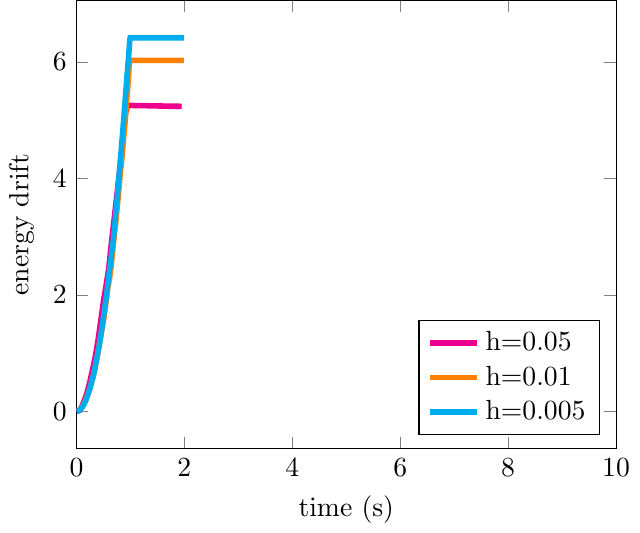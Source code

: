 \documentclass[tikz]{standalone}
\usepackage{pgfplots}
\pgfplotsset{compat=newest}
\pgfplotsset{every axis legend/.append style={%
cells={anchor=west}}
}
\usetikzlibrary{arrows}
\tikzset{>=stealth'}

\begin{document}
\begin{tikzpicture}[]
\begin{axis}[
  legend pos = {south east},
  ylabel = {energy drift},
  xmin = {0},
  xmax = {10.0},
  xlabel = {time (s)},
  hide axis = {false}
]

\addplot+[
  mark = {none},
  color=magenta, 
	line width=2pt, solid
] coordinates {
  (0.05, 0.0)
  (0.1, 0.085)
  (0.15, 0.2)
  (0.2, 0.336)
  (0.25, 0.516)
  (0.3, 0.725)
  (0.35, 0.947)
  (0.4, 1.222)
  (0.45, 1.55)
  (0.5, 1.89)
  (0.55, 2.168)
  (0.6, 2.465)
  (0.65, 2.912)
  (0.7, 3.314)
  (0.75, 3.723)
  (0.8, 4.139)
  (0.85, 4.583)
  (0.9, 5.082)
  (0.95, 5.254)
  (1.0, 5.254)
  (1.05, 5.253)
  (1.1, 5.252)
  (1.15, 5.251)
  (1.2, 5.251)
  (1.25, 5.25)
  (1.3, 5.249)
  (1.35, 5.248)
  (1.4, 5.247)
  (1.45, 5.246)
  (1.5, 5.245)
  (1.55, 5.244)
  (1.6, 5.244)
  (1.65, 5.242)
  (1.7, 5.241)
  (1.75, 5.24)
  (1.8, 5.24)
  (1.85, 5.24)
  (1.9, 5.24)
  (1.95, 5.238)
};
\addlegendentry{{}{h=0.05}}

\addplot+[
  mark = {none},
  color=orange, 
	line width=2pt, solid
] coordinates {
  (0.01, 0.0)
  (0.02, 0.003)
  (0.03, 0.008)
  (0.04, 0.014)
  (0.05, 0.021)
  (0.06, 0.029)
  (0.07, 0.039)
  (0.08, 0.05)
  (0.09, 0.064)
  (0.1, 0.078)
  (0.11, 0.09)
  (0.12, 0.103)
  (0.13, 0.122)
  (0.14, 0.14)
  (0.15, 0.157)
  (0.16, 0.176)
  (0.17, 0.197)
  (0.18, 0.221)
  (0.19, 0.242)
  (0.2, 0.266)
  (0.21, 0.29)
  (0.22, 0.311)
  (0.23, 0.337)
  (0.24, 0.37)
  (0.25, 0.403)
  (0.26, 0.43)
  (0.27, 0.463)
  (0.28, 0.5)
  (0.29, 0.53)
  (0.3, 0.56)
  (0.31, 0.601)
  (0.32, 0.645)
  (0.33, 0.685)
  (0.34, 0.72)
  (0.35, 0.76)
  (0.36, 0.817)
  (0.37, 0.871)
  (0.38, 0.918)
  (0.39, 0.969)
  (0.4, 1.018)
  (0.41, 1.071)
  (0.42, 1.132)
  (0.43, 1.196)
  (0.44, 1.246)
  (0.45, 1.29)
  (0.46, 1.341)
  (0.47, 1.399)
  (0.48, 1.453)
  (0.49, 1.505)
  (0.5, 1.555)
  (0.51, 1.618)
  (0.52, 1.689)
  (0.53, 1.753)
  (0.54, 1.821)
  (0.55, 1.885)
  (0.56, 1.951)
  (0.57, 2.039)
  (0.58, 2.116)
  (0.59, 2.164)
  (0.6, 2.215)
  (0.61, 2.272)
  (0.62, 2.328)
  (0.63, 2.395)
  (0.64, 2.47)
  (0.65, 2.56)
  (0.66, 2.649)
  (0.67, 2.732)
  (0.68, 2.828)
  (0.69, 2.924)
  (0.7, 3.015)
  (0.71, 3.094)
  (0.72, 3.171)
  (0.73, 3.25)
  (0.74, 3.353)
  (0.75, 3.462)
  (0.76, 3.548)
  (0.77, 3.64)
  (0.78, 3.742)
  (0.79, 3.843)
  (0.8, 3.953)
  (0.81, 4.066)
  (0.82, 4.155)
  (0.83, 4.229)
  (0.84, 4.325)
  (0.85, 4.419)
  (0.86, 4.525)
  (0.87, 4.645)
  (0.88, 4.748)
  (0.89, 4.848)
  (0.9, 4.949)
  (0.91, 5.07)
  (0.92, 5.204)
  (0.93, 5.33)
  (0.94, 5.437)
  (0.95, 5.546)
  (0.96, 5.691)
  (0.97, 5.839)
  (0.98, 5.967)
  (0.99, 6.03)
  (1.0, 6.029)
  (1.01, 6.029)
  (1.02, 6.029)
  (1.03, 6.029)
  (1.04, 6.029)
  (1.05, 6.029)
  (1.06, 6.029)
  (1.07, 6.029)
  (1.08, 6.029)
  (1.09, 6.029)
  (1.1, 6.029)
  (1.11, 6.029)
  (1.12, 6.029)
  (1.13, 6.029)
  (1.14, 6.029)
  (1.15, 6.029)
  (1.16, 6.029)
  (1.17, 6.029)
  (1.18, 6.029)
  (1.19, 6.029)
  (1.2, 6.029)
  (1.21, 6.029)
  (1.22, 6.029)
  (1.23, 6.029)
  (1.24, 6.029)
  (1.25, 6.029)
  (1.26, 6.029)
  (1.27, 6.029)
  (1.28, 6.029)
  (1.29, 6.029)
  (1.3, 6.029)
  (1.31, 6.029)
  (1.32, 6.029)
  (1.33, 6.029)
  (1.34, 6.029)
  (1.35, 6.029)
  (1.36, 6.029)
  (1.37, 6.029)
  (1.38, 6.029)
  (1.39, 6.029)
  (1.4, 6.029)
  (1.41, 6.029)
  (1.42, 6.029)
  (1.43, 6.029)
  (1.44, 6.029)
  (1.45, 6.029)
  (1.46, 6.029)
  (1.47, 6.029)
  (1.48, 6.029)
  (1.49, 6.029)
  (1.5, 6.029)
  (1.51, 6.029)
  (1.52, 6.029)
  (1.53, 6.029)
  (1.54, 6.029)
  (1.55, 6.029)
  (1.56, 6.029)
  (1.57, 6.029)
  (1.58, 6.029)
  (1.59, 6.029)
  (1.6, 6.029)
  (1.61, 6.029)
  (1.62, 6.029)
  (1.63, 6.029)
  (1.64, 6.029)
  (1.65, 6.029)
  (1.66, 6.029)
  (1.67, 6.029)
  (1.68, 6.029)
  (1.69, 6.029)
  (1.7, 6.029)
  (1.71, 6.029)
  (1.72, 6.029)
  (1.73, 6.029)
  (1.74, 6.029)
  (1.75, 6.029)
  (1.76, 6.029)
  (1.77, 6.029)
  (1.78, 6.029)
  (1.79, 6.029)
  (1.8, 6.029)
  (1.81, 6.029)
  (1.82, 6.029)
  (1.83, 6.029)
  (1.84, 6.029)
  (1.85, 6.029)
  (1.86, 6.029)
  (1.87, 6.029)
  (1.88, 6.029)
  (1.89, 6.029)
  (1.9, 6.029)
  (1.91, 6.029)
  (1.92, 6.029)
  (1.93, 6.029)
  (1.94, 6.029)
  (1.95, 6.029)
  (1.96, 6.029)
  (1.97, 6.029)
  (1.98, 6.029)
  (1.99, 6.029)
};
\addlegendentry{{}{h=0.01}}

\addplot+[
  mark = {none},
  color=cyan, 
	line width=2pt, solid
] coordinates {
  (0.005, 0.0)
  (0.01, 0.001)
  (0.015, 0.002)
  (0.02, 0.003)
  (0.025, 0.005)
  (0.03, 0.007)
  (0.035, 0.01)
  (0.04, 0.012)
  (0.045, 0.016)
  (0.05, 0.02)
  (0.055, 0.023)
  (0.06, 0.026)
  (0.065, 0.031)
  (0.07, 0.035)
  (0.075, 0.039)
  (0.08, 0.044)
  (0.085, 0.049)
  (0.09, 0.055)
  (0.095, 0.061)
  (0.1, 0.067)
  (0.105, 0.073)
  (0.11, 0.078)
  (0.115, 0.085)
  (0.12, 0.093)
  (0.125, 0.101)
  (0.13, 0.108)
  (0.135, 0.117)
  (0.14, 0.126)
  (0.145, 0.134)
  (0.15, 0.141)
  (0.155, 0.152)
  (0.16, 0.163)
  (0.165, 0.173)
  (0.17, 0.182)
  (0.175, 0.193)
  (0.18, 0.207)
  (0.185, 0.221)
  (0.19, 0.233)
  (0.195, 0.246)
  (0.2, 0.259)
  (0.205, 0.273)
  (0.21, 0.289)
  (0.215, 0.305)
  (0.22, 0.318)
  (0.225, 0.329)
  (0.23, 0.343)
  (0.235, 0.358)
  (0.24, 0.372)
  (0.245, 0.385)
  (0.25, 0.398)
  (0.255, 0.415)
  (0.26, 0.433)
  (0.265, 0.45)
  (0.27, 0.468)
  (0.275, 0.484)
  (0.28, 0.501)
  (0.285, 0.524)
  (0.29, 0.544)
  (0.295, 0.557)
  (0.3, 0.571)
  (0.305, 0.587)
  (0.31, 0.603)
  (0.315, 0.621)
  (0.32, 0.641)
  (0.325, 0.665)
  (0.33, 0.688)
  (0.335, 0.709)
  (0.34, 0.734)
  (0.345, 0.759)
  (0.35, 0.783)
  (0.355, 0.804)
  (0.36, 0.825)
  (0.365, 0.847)
  (0.37, 0.874)
  (0.375, 0.902)
  (0.38, 0.924)
  (0.385, 0.947)
  (0.39, 0.973)
  (0.395, 0.999)
  (0.4, 1.028)
  (0.405, 1.056)
  (0.41, 1.078)
  (0.415, 1.098)
  (0.42, 1.122)
  (0.425, 1.147)
  (0.43, 1.175)
  (0.435, 1.206)
  (0.44, 1.233)
  (0.445, 1.26)
  (0.45, 1.286)
  (0.455, 1.318)
  (0.46, 1.352)
  (0.465, 1.385)
  (0.47, 1.414)
  (0.475, 1.443)
  (0.48, 1.482)
  (0.485, 1.521)
  (0.49, 1.555)
  (0.495, 1.588)
  (0.5, 1.619)
  (0.505, 1.65)
  (0.51, 1.684)
  (0.515, 1.721)
  (0.52, 1.754)
  (0.525, 1.785)
  (0.53, 1.82)
  (0.535, 1.856)
  (0.54, 1.887)
  (0.545, 1.908)
  (0.55, 1.933)
  (0.555, 1.968)
  (0.56, 2.003)
  (0.565, 2.042)
  (0.57, 2.088)
  (0.575, 2.13)
  (0.58, 2.17)
  (0.585, 2.213)
  (0.59, 2.248)
  (0.595, 2.29)
  (0.6, 2.336)
  (0.605, 2.376)
  (0.61, 2.407)
  (0.615, 2.439)
  (0.62, 2.474)
  (0.625, 2.511)
  (0.63, 2.546)
  (0.635, 2.579)
  (0.64, 2.616)
  (0.645, 2.655)
  (0.65, 2.697)
  (0.655, 2.748)
  (0.66, 2.788)
  (0.665, 2.822)
  (0.67, 2.858)
  (0.675, 2.889)
  (0.68, 2.926)
  (0.685, 2.97)
  (0.69, 3.013)
  (0.695, 3.059)
  (0.7, 3.107)
  (0.705, 3.152)
  (0.71, 3.194)
  (0.715, 3.243)
  (0.72, 3.306)
  (0.725, 3.369)
  (0.73, 3.427)
  (0.735, 3.474)
  (0.74, 3.513)
  (0.745, 3.56)
  (0.75, 3.613)
  (0.755, 3.658)
  (0.76, 3.714)
  (0.765, 3.773)
  (0.77, 3.833)
  (0.775, 3.887)
  (0.78, 3.935)
  (0.785, 3.987)
  (0.79, 4.041)
  (0.795, 4.1)
  (0.8, 4.148)
  (0.805, 4.198)
  (0.81, 4.26)
  (0.815, 4.32)
  (0.82, 4.378)
  (0.825, 4.425)
  (0.83, 4.482)
  (0.835, 4.56)
  (0.84, 4.619)
  (0.845, 4.66)
  (0.85, 4.717)
  (0.855, 4.777)
  (0.86, 4.833)
  (0.865, 4.895)
  (0.87, 4.951)
  (0.875, 5.007)
  (0.88, 5.069)
  (0.885, 5.139)
  (0.89, 5.208)
  (0.895, 5.26)
  (0.9, 5.303)
  (0.905, 5.365)
  (0.91, 5.437)
  (0.915, 5.503)
  (0.92, 5.553)
  (0.925, 5.599)
  (0.93, 5.669)
  (0.935, 5.737)
  (0.94, 5.795)
  (0.945, 5.847)
  (0.95, 5.903)
  (0.955, 5.97)
  (0.96, 6.016)
  (0.965, 6.061)
  (0.97, 6.132)
  (0.975, 6.205)
  (0.98, 6.263)
  (0.985, 6.325)
  (0.99, 6.387)
  (0.995, 6.413)
  (1.0, 6.413)
  (1.005, 6.413)
  (1.01, 6.413)
  (1.015, 6.413)
  (1.02, 6.413)
  (1.025, 6.413)
  (1.03, 6.413)
  (1.035, 6.413)
  (1.04, 6.413)
  (1.045, 6.413)
  (1.05, 6.413)
  (1.055, 6.413)
  (1.06, 6.413)
  (1.065, 6.413)
  (1.07, 6.413)
  (1.075, 6.413)
  (1.08, 6.413)
  (1.085, 6.413)
  (1.09, 6.413)
  (1.095, 6.413)
  (1.1, 6.413)
  (1.105, 6.413)
  (1.11, 6.413)
  (1.115, 6.413)
  (1.12, 6.413)
  (1.125, 6.413)
  (1.13, 6.413)
  (1.135, 6.413)
  (1.14, 6.413)
  (1.145, 6.413)
  (1.15, 6.413)
  (1.155, 6.413)
  (1.16, 6.413)
  (1.165, 6.413)
  (1.17, 6.413)
  (1.175, 6.413)
  (1.18, 6.413)
  (1.185, 6.413)
  (1.19, 6.413)
  (1.195, 6.413)
  (1.2, 6.413)
  (1.205, 6.413)
  (1.21, 6.413)
  (1.215, 6.413)
  (1.22, 6.413)
  (1.225, 6.413)
  (1.23, 6.413)
  (1.235, 6.413)
  (1.24, 6.413)
  (1.245, 6.413)
  (1.25, 6.413)
  (1.255, 6.413)
  (1.26, 6.413)
  (1.265, 6.413)
  (1.27, 6.413)
  (1.275, 6.413)
  (1.28, 6.413)
  (1.285, 6.413)
  (1.29, 6.413)
  (1.295, 6.413)
  (1.3, 6.413)
  (1.305, 6.413)
  (1.31, 6.413)
  (1.315, 6.413)
  (1.32, 6.413)
  (1.325, 6.413)
  (1.33, 6.413)
  (1.335, 6.413)
  (1.34, 6.413)
  (1.345, 6.413)
  (1.35, 6.413)
  (1.355, 6.413)
  (1.36, 6.413)
  (1.365, 6.413)
  (1.37, 6.413)
  (1.375, 6.413)
  (1.38, 6.413)
  (1.385, 6.413)
  (1.39, 6.413)
  (1.395, 6.413)
  (1.4, 6.413)
  (1.405, 6.413)
  (1.41, 6.413)
  (1.415, 6.413)
  (1.42, 6.413)
  (1.425, 6.413)
  (1.43, 6.413)
  (1.435, 6.413)
  (1.44, 6.413)
  (1.445, 6.413)
  (1.45, 6.413)
  (1.455, 6.413)
  (1.46, 6.413)
  (1.465, 6.413)
  (1.47, 6.413)
  (1.475, 6.413)
  (1.48, 6.413)
  (1.485, 6.413)
  (1.49, 6.413)
  (1.495, 6.413)
  (1.5, 6.413)
  (1.505, 6.413)
  (1.51, 6.413)
  (1.515, 6.413)
  (1.52, 6.413)
  (1.525, 6.413)
  (1.53, 6.413)
  (1.535, 6.413)
  (1.54, 6.413)
  (1.545, 6.413)
  (1.55, 6.413)
  (1.555, 6.413)
  (1.56, 6.413)
  (1.565, 6.413)
  (1.57, 6.413)
  (1.575, 6.413)
  (1.58, 6.413)
  (1.585, 6.413)
  (1.59, 6.413)
  (1.595, 6.413)
  (1.6, 6.413)
  (1.605, 6.413)
  (1.61, 6.413)
  (1.615, 6.413)
  (1.62, 6.413)
  (1.625, 6.413)
  (1.63, 6.413)
  (1.635, 6.413)
  (1.64, 6.413)
  (1.645, 6.413)
  (1.65, 6.413)
  (1.655, 6.413)
  (1.66, 6.413)
  (1.665, 6.413)
  (1.67, 6.413)
  (1.675, 6.413)
  (1.68, 6.413)
  (1.685, 6.413)
  (1.69, 6.413)
  (1.695, 6.413)
  (1.7, 6.413)
  (1.705, 6.413)
  (1.71, 6.413)
  (1.715, 6.413)
  (1.72, 6.413)
  (1.725, 6.413)
  (1.73, 6.413)
  (1.735, 6.413)
  (1.74, 6.413)
  (1.745, 6.413)
  (1.75, 6.413)
  (1.755, 6.413)
  (1.76, 6.413)
  (1.765, 6.413)
  (1.77, 6.413)
  (1.775, 6.413)
  (1.78, 6.413)
  (1.785, 6.413)
  (1.79, 6.413)
  (1.795, 6.413)
  (1.8, 6.413)
  (1.805, 6.413)
  (1.81, 6.413)
  (1.815, 6.413)
  (1.82, 6.413)
  (1.825, 6.413)
  (1.83, 6.413)
  (1.835, 6.413)
  (1.84, 6.413)
  (1.845, 6.413)
  (1.85, 6.413)
  (1.855, 6.413)
  (1.86, 6.413)
  (1.865, 6.413)
  (1.87, 6.413)
  (1.875, 6.413)
  (1.88, 6.413)
  (1.885, 6.413)
  (1.89, 6.413)
  (1.895, 6.413)
  (1.9, 6.413)
  (1.905, 6.413)
  (1.91, 6.413)
  (1.915, 6.413)
  (1.92, 6.413)
  (1.925, 6.413)
  (1.93, 6.413)
  (1.935, 6.413)
  (1.94, 6.413)
  (1.945, 6.413)
  (1.95, 6.413)
  (1.955, 6.413)
  (1.96, 6.413)
  (1.965, 6.413)
  (1.97, 6.413)
  (1.975, 6.413)
  (1.98, 6.413)
  (1.985, 6.413)
  (1.99, 6.413)
  (1.995, 6.413)
};
\addlegendentry{{}{h=0.005}}

\end{axis}
\end{tikzpicture}

\end{document}
